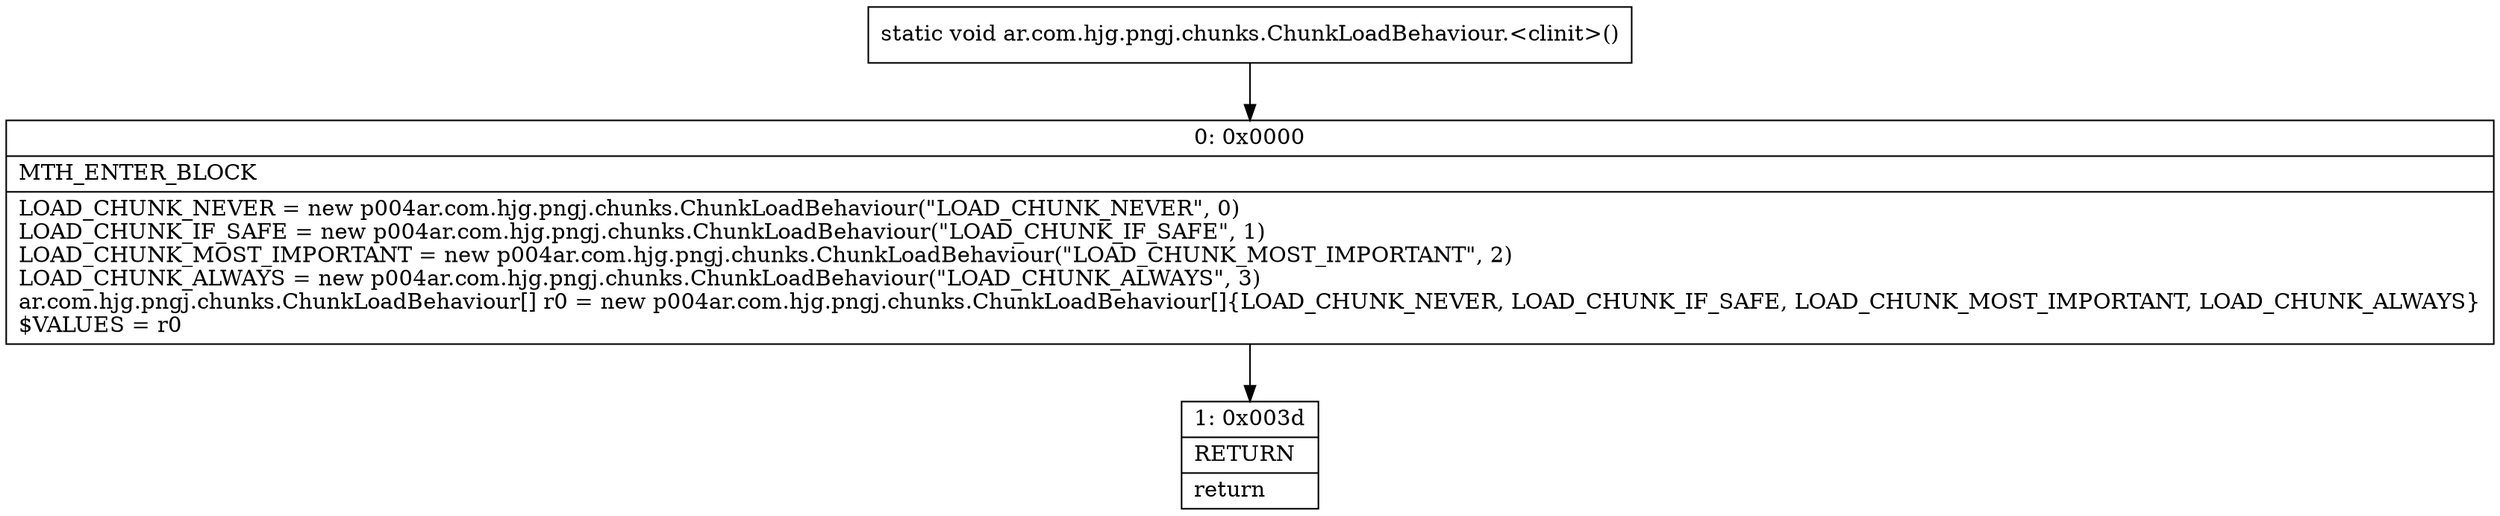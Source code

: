 digraph "CFG forar.com.hjg.pngj.chunks.ChunkLoadBehaviour.\<clinit\>()V" {
Node_0 [shape=record,label="{0\:\ 0x0000|MTH_ENTER_BLOCK\l|LOAD_CHUNK_NEVER = new p004ar.com.hjg.pngj.chunks.ChunkLoadBehaviour(\"LOAD_CHUNK_NEVER\", 0)\lLOAD_CHUNK_IF_SAFE = new p004ar.com.hjg.pngj.chunks.ChunkLoadBehaviour(\"LOAD_CHUNK_IF_SAFE\", 1)\lLOAD_CHUNK_MOST_IMPORTANT = new p004ar.com.hjg.pngj.chunks.ChunkLoadBehaviour(\"LOAD_CHUNK_MOST_IMPORTANT\", 2)\lLOAD_CHUNK_ALWAYS = new p004ar.com.hjg.pngj.chunks.ChunkLoadBehaviour(\"LOAD_CHUNK_ALWAYS\", 3)\lar.com.hjg.pngj.chunks.ChunkLoadBehaviour[] r0 = new p004ar.com.hjg.pngj.chunks.ChunkLoadBehaviour[]\{LOAD_CHUNK_NEVER, LOAD_CHUNK_IF_SAFE, LOAD_CHUNK_MOST_IMPORTANT, LOAD_CHUNK_ALWAYS\}\l$VALUES = r0\l}"];
Node_1 [shape=record,label="{1\:\ 0x003d|RETURN\l|return\l}"];
MethodNode[shape=record,label="{static void ar.com.hjg.pngj.chunks.ChunkLoadBehaviour.\<clinit\>() }"];
MethodNode -> Node_0;
Node_0 -> Node_1;
}

